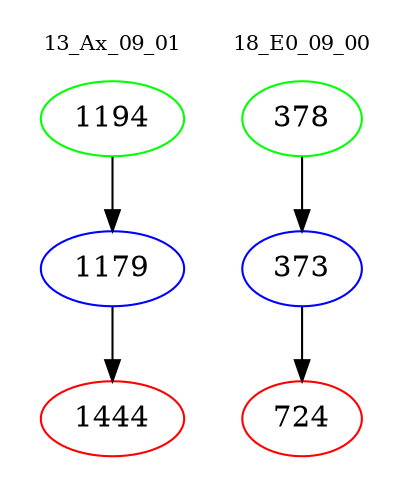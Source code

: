 digraph{
subgraph cluster_0 {
color = white
label = "13_Ax_09_01";
fontsize=10;
T0_1194 [label="1194", color="green"]
T0_1194 -> T0_1179 [color="black"]
T0_1179 [label="1179", color="blue"]
T0_1179 -> T0_1444 [color="black"]
T0_1444 [label="1444", color="red"]
}
subgraph cluster_1 {
color = white
label = "18_E0_09_00";
fontsize=10;
T1_378 [label="378", color="green"]
T1_378 -> T1_373 [color="black"]
T1_373 [label="373", color="blue"]
T1_373 -> T1_724 [color="black"]
T1_724 [label="724", color="red"]
}
}
